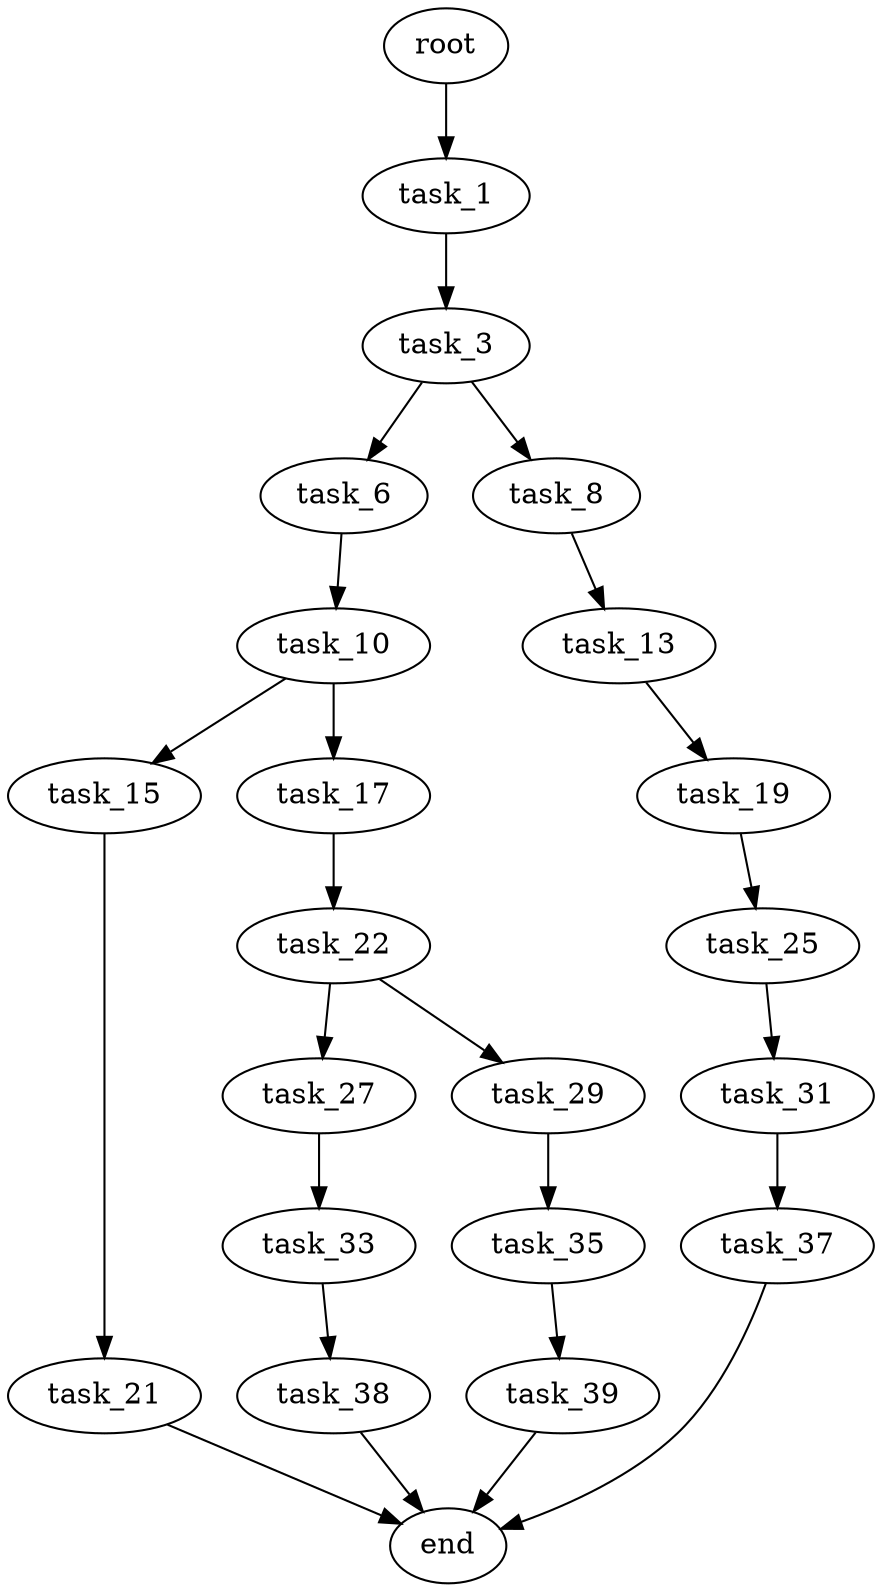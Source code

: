 digraph G {
  root [size="0.000000"];
  task_1 [size="102819112467.000000"];
  task_3 [size="3397142387.000000"];
  task_6 [size="3579097957.000000"];
  task_8 [size="270121064226.000000"];
  task_10 [size="565201711.000000"];
  task_13 [size="134217728000.000000"];
  task_15 [size="8589934592.000000"];
  task_17 [size="28991029248.000000"];
  task_19 [size="368293445632.000000"];
  task_21 [size="40417572305.000000"];
  task_22 [size="231928233984.000000"];
  task_25 [size="83385340931.000000"];
  task_27 [size="1127108860872.000000"];
  task_29 [size="12394728350.000000"];
  task_31 [size="28991029248.000000"];
  task_33 [size="150444405505.000000"];
  task_35 [size="3256187938.000000"];
  task_37 [size="98409759819.000000"];
  task_38 [size="32054691085.000000"];
  task_39 [size="16255041889.000000"];
  end [size="0.000000"];

  root -> task_1 [size="1.000000"];
  task_1 -> task_3 [size="75497472.000000"];
  task_3 -> task_6 [size="75497472.000000"];
  task_3 -> task_8 [size="75497472.000000"];
  task_6 -> task_10 [size="134217728.000000"];
  task_8 -> task_13 [size="209715200.000000"];
  task_10 -> task_15 [size="33554432.000000"];
  task_10 -> task_17 [size="33554432.000000"];
  task_13 -> task_19 [size="209715200.000000"];
  task_15 -> task_21 [size="33554432.000000"];
  task_17 -> task_22 [size="75497472.000000"];
  task_19 -> task_25 [size="411041792.000000"];
  task_21 -> end [size="1.000000"];
  task_22 -> task_27 [size="301989888.000000"];
  task_22 -> task_29 [size="301989888.000000"];
  task_25 -> task_31 [size="209715200.000000"];
  task_27 -> task_33 [size="679477248.000000"];
  task_29 -> task_35 [size="209715200.000000"];
  task_31 -> task_37 [size="75497472.000000"];
  task_33 -> task_38 [size="209715200.000000"];
  task_35 -> task_39 [size="75497472.000000"];
  task_37 -> end [size="1.000000"];
  task_38 -> end [size="1.000000"];
  task_39 -> end [size="1.000000"];
}
